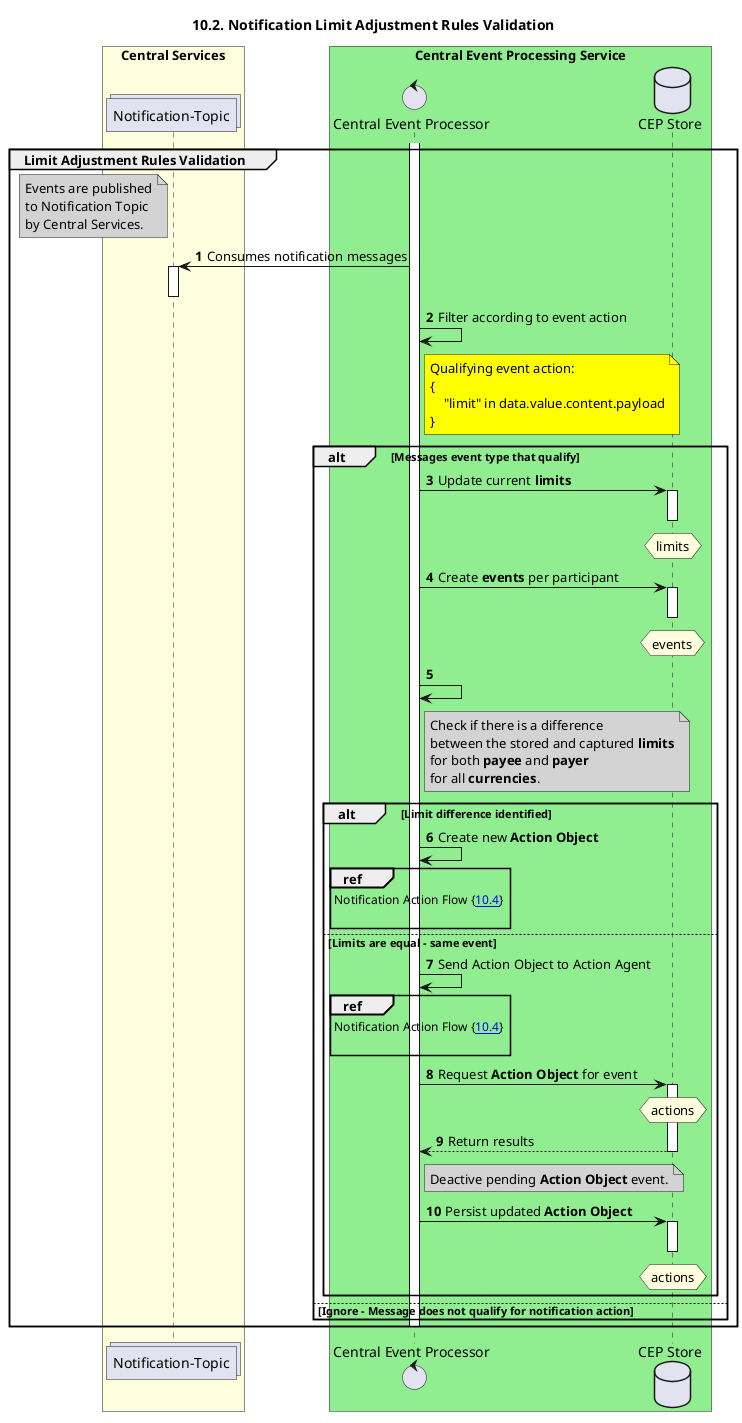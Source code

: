 @startuml
' declate title
title 10.2. Notification Limit Adjustment Rules Validation
autonumber

' declare actors
collections "Notification-Topic" as topicNotify
control "Central Event Processor" as CEP
database "CEP Store" as DB

box "Central Services" #LightYellow
participant topicNotify
end box
box "Central Event Processing Service" #LightGreen
participant CEP
participant DB
end box

' start flow
Group Limit Adjustment Rules Validation
    activate CEP
    note left of topicNotify #LightGrey
        Events are published
        to Notification Topic
        by Central Services.
    end note
    topicNotify <- CEP: Consumes notification messages
    activate topicNotify
    deactivate topicNotify
    CEP -> CEP: Filter according to event action
    note right of CEP #yellow
        Qualifying event action:
        {
            "limit" in data.value.content.payload
        }
    end note

    alt Messages event type that qualify
        CEP -> DB: Update current **limits**
        activate DB
        hnote over DB #LightYellow
            limits
        end hnote
        deactivate DB
        CEP -> DB: Create **events** per participant
        activate DB
        hnote over DB #LightYellow
            events
        end hnote
        deactivate DB
        CEP -> CEP
        note right of CEP #LightGrey
            Check if there is a difference
            between the stored and captured **limits**
            for both **payee** and **payer**
            for all **currencies**.
        end note

        alt Limit difference identified
            CEP -> CEP: Create new **Action Object**
            ref over CEP :  Notification Action Flow {[[https://github.com/mojaloop/central-event-processor/tree/master/docs/sequence_diagrams/seq-cep-10.4-action-flow.svg 10.4]]} \n
        else Limits are equal - same event
            CEP -> CEP: Send Action Object to Action Agent
            ref over CEP :  Notification Action Flow {[[https://github.com/mojaloop/central-event-processor/tree/master/docs/sequence_diagrams/seq-cep-10.4-action-flow.svg 10.4]]} \n
            CEP -> DB: Request **Action Object** for event
            activate DB
            hnote over DB #LightYellow
                actions
            end hnote
            CEP <-- DB: Return results
            deactivate DB
            note right of CEP #lightGrey
                Deactive pending **Action Object** event.
            end note
            CEP -> DB: Persist updated **Action Object**
            activate DB
            hnote over DB #LightYellow
                actions
            end hnote
           deactivate DB
        end
    else Ignore - Message does not qualify for notification action
    end
    deactivate CEP
end
@enduml
